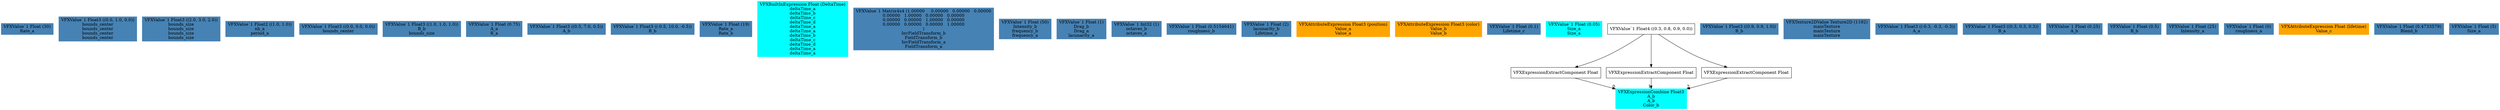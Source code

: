 digraph G {
node0 [shape="box" color="steelblue" style="filled" label="VFXValue`1 Float (30)
Rate_a"]
node1 [shape="box" color="steelblue" style="filled" label="VFXValue`1 Float3 ((0.0, 1.0, 0.0))
bounds_center
bounds_center
bounds_center
bounds_center"]
node2 [shape="box" color="steelblue" style="filled" label="VFXValue`1 Float3 ((2.0, 3.0, 2.0))
bounds_size
bounds_size
bounds_size
bounds_size"]
node3 [shape="box" color="steelblue" style="filled" label="VFXValue`1 Float2 ((1.0, 1.0))
nb_a
period_a"]
node4 [shape="box" color="steelblue" style="filled" label="VFXValue`1 Float3 ((0.0, 0.0, 0.0))
bounds_center"]
node5 [shape="box" color="steelblue" style="filled" label="VFXValue`1 Float3 ((1.0, 1.0, 1.0))
B_b
bounds_size"]
node6 [shape="box" color="steelblue" style="filled" label="VFXValue`1 Float (0.75)
A_a
B_a"]
node7 [shape="box" color="steelblue" style="filled" label="VFXValue`1 Float3 ((0.5, 7.0, 0.5))
A_b"]
node8 [shape="box" color="steelblue" style="filled" label="VFXValue`1 Float3 ((-0.5, 10.0, -0.5))
B_b"]
node9 [shape="box" color="steelblue" style="filled" label="VFXValue`1 Float (19)
Rate_a
Rate_b"]
node10 [shape="box" color="cyan" style="filled" label="VFXBuiltInExpression Float (DeltaTime)
deltaTime_a
deltaTime_b
deltaTime_c
deltaTime_d
deltaTime_a
deltaTime_a
deltaTime_b
deltaTime_c
deltaTime_d
deltaTime_a
deltaTime_a"]
node11 [shape="box" color="steelblue" style="filled" label="VFXValue`1 Matrix4x4 (1.00000	0.00000	0.00000	0.00000
0.00000	1.00000	0.00000	0.00000
0.00000	0.00000	1.00000	0.00000
0.00000	0.00000	0.00000	1.00000
)
InvFieldTransform_b
FieldTransform_b
InvFieldTransform_a
FieldTransform_a"]
node12 [shape="box" color="steelblue" style="filled" label="VFXValue`1 Float (50)
Intensity_b
frequency_b
frequency_a"]
node13 [shape="box" color="steelblue" style="filled" label="VFXValue`1 Float (1)
Drag_b
Drag_a
lacunarity_a"]
node14 [shape="box" color="steelblue" style="filled" label="VFXValue`1 Int32 (1)
octaves_b
octaves_a"]
node15 [shape="box" color="steelblue" style="filled" label="VFXValue`1 Float (0.5154641)
roughness_b"]
node16 [shape="box" color="steelblue" style="filled" label="VFXValue`1 Float (2)
lacunarity_b
Lifetime_a"]
node17 [shape="box" color="orange" style="filled" label="VFXAttributeExpression Float3 (position)
Value_a
Value_a"]
node18 [shape="box" color="orange" style="filled" label="VFXAttributeExpression Float3 (color)
Value_b
Value_b"]
node19 [shape="box" color="steelblue" style="filled" label="VFXValue`1 Float (0.1)
Lifetime_c"]
node20 [shape="box" color="cyan" style="filled" label="VFXValue`1 Float (0.05)
Size_a
Size_a"]
node21 [shape="box" color="cyan" style="filled" label="VFXExpressionCombine Float3
A_b
A_b
Color_b"]
node22 [shape="box" label="VFXExpressionExtractComponent Float"]
node23 [shape="box" label="VFXValue`1 Float4 ((0.3, 0.8, 0.9, 0.0))"]
node24 [shape="box" label="VFXExpressionExtractComponent Float"]
node25 [shape="box" label="VFXExpressionExtractComponent Float"]
node26 [shape="box" color="steelblue" style="filled" label="VFXValue`1 Float3 ((0.9, 0.9, 1.0))
B_b"]
node27 [shape="box" color="steelblue" style="filled" label="VFXTexture2DValue Texture2D (1192)
mainTexture
mainTexture
mainTexture"]
node28 [shape="box" color="steelblue" style="filled" label="VFXValue`1 Float3 ((-0.3, -0.3, -0.3))
A_a"]
node29 [shape="box" color="steelblue" style="filled" label="VFXValue`1 Float3 ((0.3, 0.3, 0.3))
B_a"]
node30 [shape="box" color="steelblue" style="filled" label="VFXValue`1 Float (0.25)
A_b"]
node31 [shape="box" color="steelblue" style="filled" label="VFXValue`1 Float (0.5)
B_b"]
node32 [shape="box" color="steelblue" style="filled" label="VFXValue`1 Float (25)
Intensity_a"]
node33 [shape="box" color="steelblue" style="filled" label="VFXValue`1 Float (0)
roughness_a"]
node34 [shape="box" color="orange" style="filled" label="VFXAttributeExpression Float (lifetime)
Value_c"]
node35 [shape="box" color="steelblue" style="filled" label="VFXValue`1 Float (0.4733579)
Blend_b"]
node36 [shape="box" color="steelblue" style="filled" label="VFXValue`1 Float (5)
Size_a"]
node22 -> node21 [headlabel="0"]
node24 -> node21 [headlabel="1"]
node25 -> node21 [headlabel="2"]
node23 -> node22 
node23 -> node24 
node23 -> node25 
}

